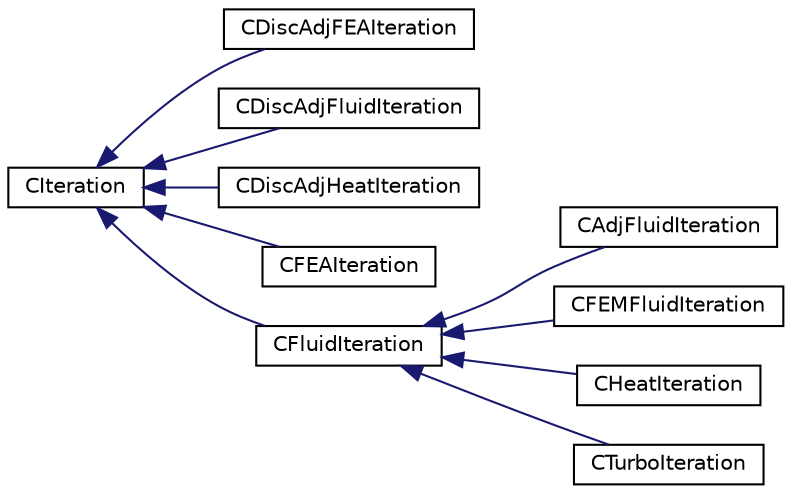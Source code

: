 digraph "Graphical Class Hierarchy"
{
 // LATEX_PDF_SIZE
  edge [fontname="Helvetica",fontsize="10",labelfontname="Helvetica",labelfontsize="10"];
  node [fontname="Helvetica",fontsize="10",shape=record];
  rankdir="LR";
  Node0 [label="CIteration",height=0.2,width=0.4,color="black", fillcolor="white", style="filled",URL="$classCIteration.html",tooltip="Parent class for defining a single iteration of a physics problem."];
  Node0 -> Node1 [dir="back",color="midnightblue",fontsize="10",style="solid",fontname="Helvetica"];
  Node1 [label="CDiscAdjFEAIteration",height=0.2,width=0.4,color="black", fillcolor="white", style="filled",URL="$classCDiscAdjFEAIteration.html",tooltip="Class for driving an iteration of the discrete adjoint FEM system."];
  Node0 -> Node2 [dir="back",color="midnightblue",fontsize="10",style="solid",fontname="Helvetica"];
  Node2 [label="CDiscAdjFluidIteration",height=0.2,width=0.4,color="black", fillcolor="white", style="filled",URL="$classCDiscAdjFluidIteration.html",tooltip="Class for driving an iteration of the discrete adjoint fluid system."];
  Node0 -> Node3 [dir="back",color="midnightblue",fontsize="10",style="solid",fontname="Helvetica"];
  Node3 [label="CDiscAdjHeatIteration",height=0.2,width=0.4,color="black", fillcolor="white", style="filled",URL="$classCDiscAdjHeatIteration.html",tooltip="Class for driving an iteration of the discrete adjoint heat equation."];
  Node0 -> Node4 [dir="back",color="midnightblue",fontsize="10",style="solid",fontname="Helvetica"];
  Node4 [label="CFEAIteration",height=0.2,width=0.4,color="black", fillcolor="white", style="filled",URL="$classCFEAIteration.html",tooltip="Class for driving an iteration of structural analysis."];
  Node0 -> Node5 [dir="back",color="midnightblue",fontsize="10",style="solid",fontname="Helvetica"];
  Node5 [label="CFluidIteration",height=0.2,width=0.4,color="black", fillcolor="white", style="filled",URL="$classCFluidIteration.html",tooltip="Class for driving an iteration of the fluid system."];
  Node5 -> Node6 [dir="back",color="midnightblue",fontsize="10",style="solid",fontname="Helvetica"];
  Node6 [label="CAdjFluidIteration",height=0.2,width=0.4,color="black", fillcolor="white", style="filled",URL="$classCAdjFluidIteration.html",tooltip="Class for driving an iteration of the adjoint fluid system."];
  Node5 -> Node7 [dir="back",color="midnightblue",fontsize="10",style="solid",fontname="Helvetica"];
  Node7 [label="CFEMFluidIteration",height=0.2,width=0.4,color="black", fillcolor="white", style="filled",URL="$classCFEMFluidIteration.html",tooltip="Class for driving an iteration of the finite element flow system."];
  Node5 -> Node8 [dir="back",color="midnightblue",fontsize="10",style="solid",fontname="Helvetica"];
  Node8 [label="CHeatIteration",height=0.2,width=0.4,color="black", fillcolor="white", style="filled",URL="$classCHeatIteration.html",tooltip="Class for driving an iteration of the heat system."];
  Node5 -> Node9 [dir="back",color="midnightblue",fontsize="10",style="solid",fontname="Helvetica"];
  Node9 [label="CTurboIteration",height=0.2,width=0.4,color="black", fillcolor="white", style="filled",URL="$classCTurboIteration.html",tooltip="Class for driving an iteration for turbomachinery simulation."];
}
